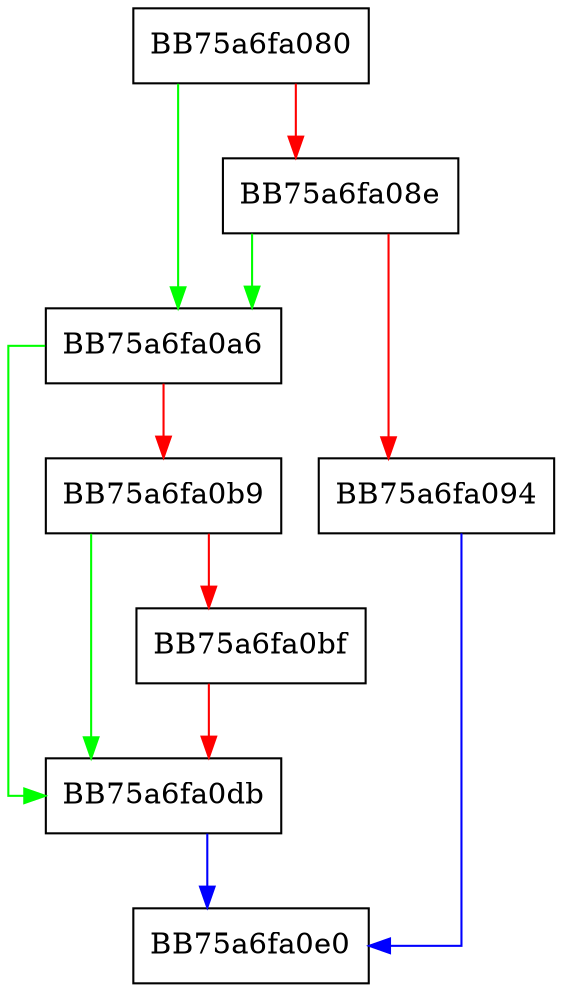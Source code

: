 digraph DlpQueryJitProcessAllowed {
  node [shape="box"];
  graph [splines=ortho];
  BB75a6fa080 -> BB75a6fa0a6 [color="green"];
  BB75a6fa080 -> BB75a6fa08e [color="red"];
  BB75a6fa08e -> BB75a6fa0a6 [color="green"];
  BB75a6fa08e -> BB75a6fa094 [color="red"];
  BB75a6fa094 -> BB75a6fa0e0 [color="blue"];
  BB75a6fa0a6 -> BB75a6fa0db [color="green"];
  BB75a6fa0a6 -> BB75a6fa0b9 [color="red"];
  BB75a6fa0b9 -> BB75a6fa0db [color="green"];
  BB75a6fa0b9 -> BB75a6fa0bf [color="red"];
  BB75a6fa0bf -> BB75a6fa0db [color="red"];
  BB75a6fa0db -> BB75a6fa0e0 [color="blue"];
}